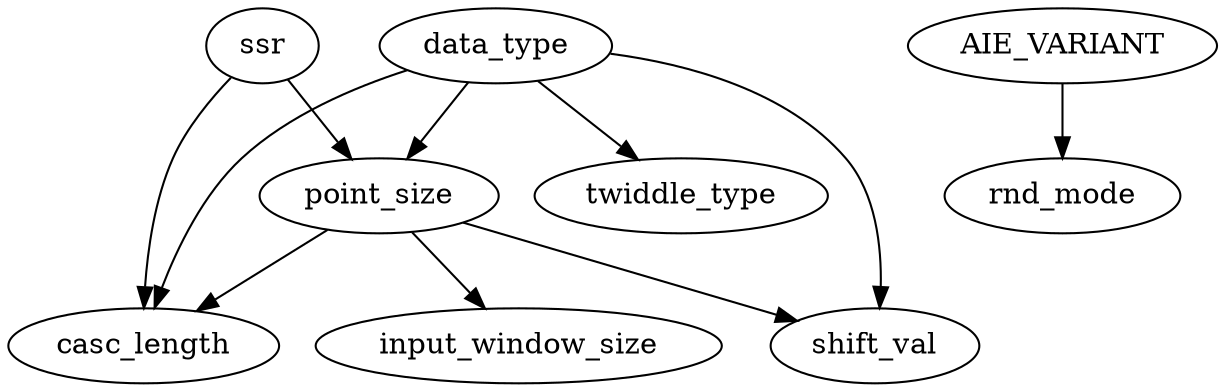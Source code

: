 digraph G {
data_type -> point_size;
ssr -> point_size;
AIE_VARIANT -> rnd_mode;
data_type -> twiddle_type;
point_size -> input_window_size;
data_type -> shift_val;
point_size -> shift_val;
data_type -> casc_length;
point_size -> casc_length;
ssr -> casc_length;
}
